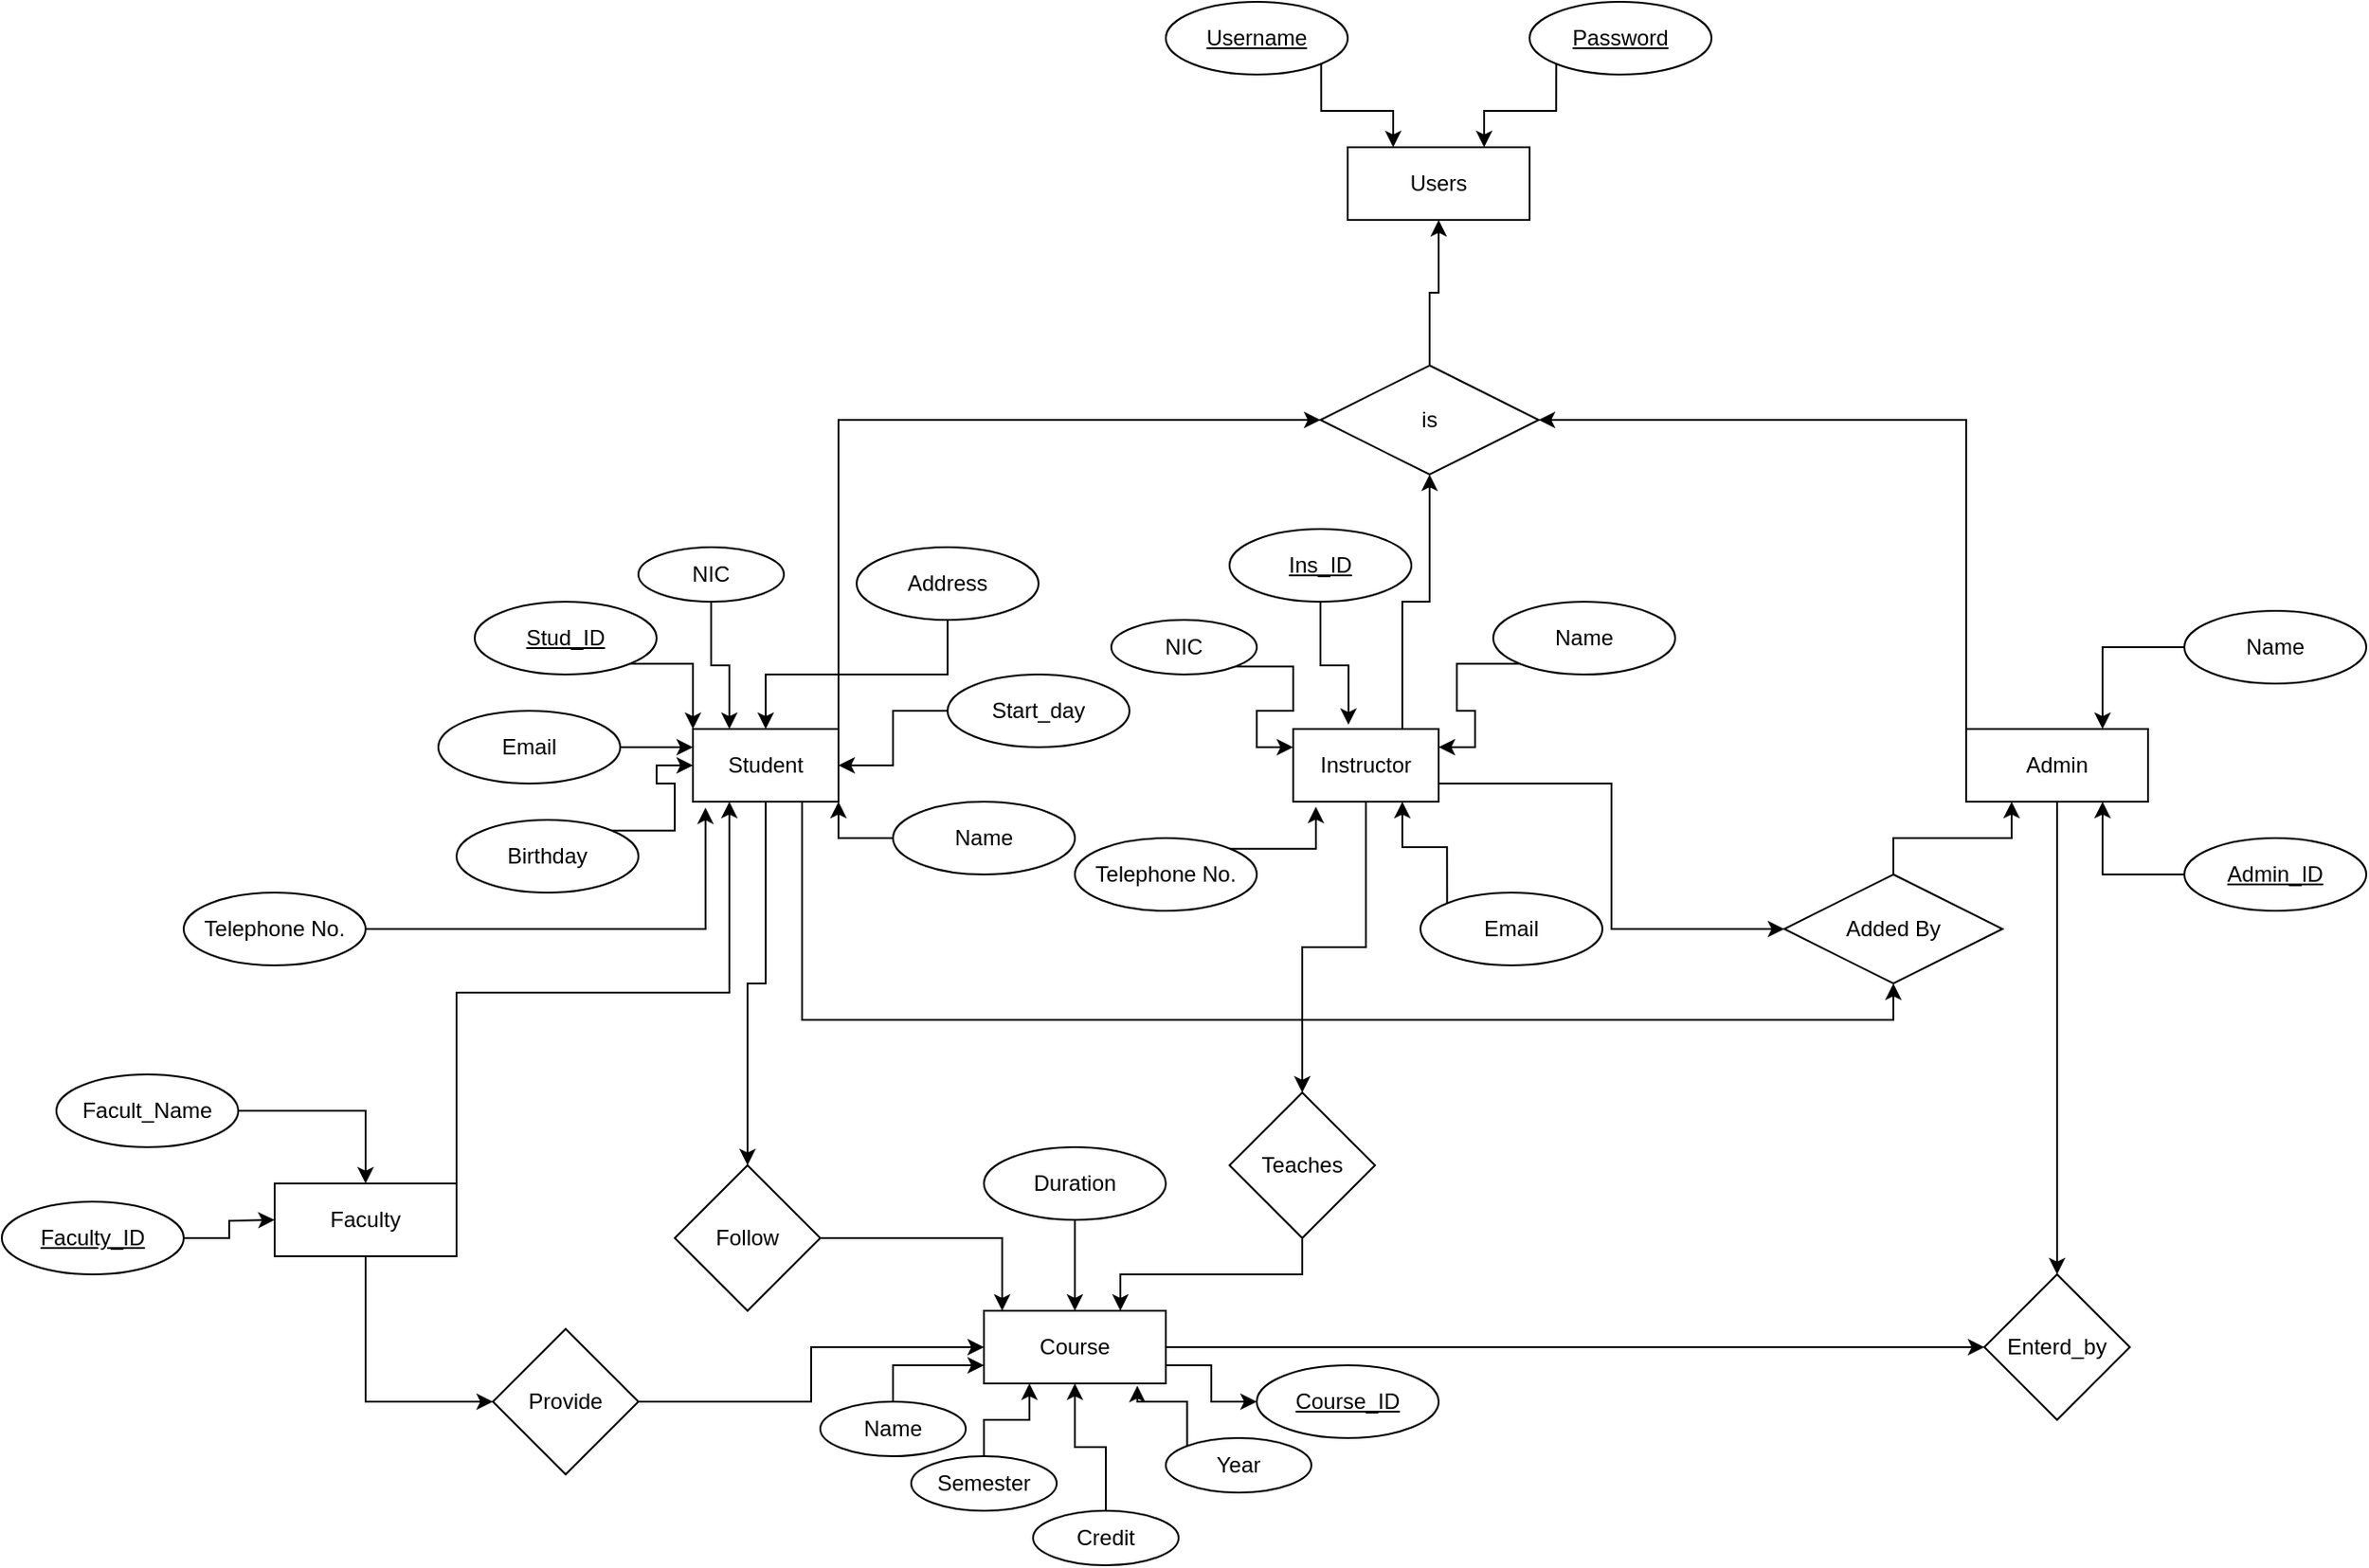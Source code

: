 <mxfile version="20.3.7" type="github">
  <diagram id="R2lEEEUBdFMjLlhIrx00" name="Page-1">
    <mxGraphModel dx="2020" dy="873" grid="1" gridSize="10" guides="1" tooltips="1" connect="1" arrows="1" fold="1" page="1" pageScale="1" pageWidth="1654" pageHeight="1169" math="0" shadow="0" extFonts="Permanent Marker^https://fonts.googleapis.com/css?family=Permanent+Marker">
      <root>
        <mxCell id="0" />
        <mxCell id="1" parent="0" />
        <mxCell id="FRMqzwrZNOb-Sqk7gH52-41" style="edgeStyle=orthogonalEdgeStyle;rounded=0;orthogonalLoop=1;jettySize=auto;html=1;exitX=1;exitY=0;exitDx=0;exitDy=0;entryX=0;entryY=0.5;entryDx=0;entryDy=0;" edge="1" parent="1" source="FRMqzwrZNOb-Sqk7gH52-1" target="FRMqzwrZNOb-Sqk7gH52-40">
          <mxGeometry relative="1" as="geometry" />
        </mxCell>
        <mxCell id="FRMqzwrZNOb-Sqk7gH52-51" style="edgeStyle=orthogonalEdgeStyle;rounded=0;orthogonalLoop=1;jettySize=auto;html=1;exitX=0.75;exitY=1;exitDx=0;exitDy=0;entryX=0.5;entryY=1;entryDx=0;entryDy=0;" edge="1" parent="1" source="FRMqzwrZNOb-Sqk7gH52-1" target="FRMqzwrZNOb-Sqk7gH52-47">
          <mxGeometry relative="1" as="geometry" />
        </mxCell>
        <mxCell id="FRMqzwrZNOb-Sqk7gH52-60" value="" style="edgeStyle=orthogonalEdgeStyle;rounded=0;orthogonalLoop=1;jettySize=auto;html=1;" edge="1" parent="1" source="FRMqzwrZNOb-Sqk7gH52-1" target="FRMqzwrZNOb-Sqk7gH52-59">
          <mxGeometry relative="1" as="geometry" />
        </mxCell>
        <mxCell id="FRMqzwrZNOb-Sqk7gH52-1" value="Student" style="whiteSpace=wrap;html=1;align=center;" vertex="1" parent="1">
          <mxGeometry x="560" y="570" width="80" height="40" as="geometry" />
        </mxCell>
        <mxCell id="FRMqzwrZNOb-Sqk7gH52-43" style="edgeStyle=orthogonalEdgeStyle;rounded=0;orthogonalLoop=1;jettySize=auto;html=1;exitX=0.5;exitY=1;exitDx=0;exitDy=0;" edge="1" parent="1" source="FRMqzwrZNOb-Sqk7gH52-2">
          <mxGeometry relative="1" as="geometry">
            <mxPoint x="930" y="610.25" as="targetPoint" />
          </mxGeometry>
        </mxCell>
        <mxCell id="FRMqzwrZNOb-Sqk7gH52-45" style="edgeStyle=orthogonalEdgeStyle;rounded=0;orthogonalLoop=1;jettySize=auto;html=1;exitX=0.75;exitY=0;exitDx=0;exitDy=0;" edge="1" parent="1" source="FRMqzwrZNOb-Sqk7gH52-2" target="FRMqzwrZNOb-Sqk7gH52-40">
          <mxGeometry relative="1" as="geometry" />
        </mxCell>
        <mxCell id="FRMqzwrZNOb-Sqk7gH52-49" style="edgeStyle=orthogonalEdgeStyle;rounded=0;orthogonalLoop=1;jettySize=auto;html=1;exitX=1;exitY=0.75;exitDx=0;exitDy=0;entryX=0;entryY=0.5;entryDx=0;entryDy=0;" edge="1" parent="1" source="FRMqzwrZNOb-Sqk7gH52-2" target="FRMqzwrZNOb-Sqk7gH52-47">
          <mxGeometry relative="1" as="geometry" />
        </mxCell>
        <mxCell id="FRMqzwrZNOb-Sqk7gH52-64" value="" style="edgeStyle=orthogonalEdgeStyle;rounded=0;orthogonalLoop=1;jettySize=auto;html=1;" edge="1" parent="1" source="FRMqzwrZNOb-Sqk7gH52-2" target="FRMqzwrZNOb-Sqk7gH52-63">
          <mxGeometry relative="1" as="geometry" />
        </mxCell>
        <mxCell id="FRMqzwrZNOb-Sqk7gH52-2" value="Instructor" style="whiteSpace=wrap;html=1;align=center;" vertex="1" parent="1">
          <mxGeometry x="890" y="570" width="80" height="40" as="geometry" />
        </mxCell>
        <mxCell id="FRMqzwrZNOb-Sqk7gH52-42" style="edgeStyle=orthogonalEdgeStyle;rounded=0;orthogonalLoop=1;jettySize=auto;html=1;exitX=0;exitY=0;exitDx=0;exitDy=0;entryX=1;entryY=0.5;entryDx=0;entryDy=0;" edge="1" parent="1" source="FRMqzwrZNOb-Sqk7gH52-3" target="FRMqzwrZNOb-Sqk7gH52-40">
          <mxGeometry relative="1" as="geometry" />
        </mxCell>
        <mxCell id="FRMqzwrZNOb-Sqk7gH52-68" value="" style="edgeStyle=orthogonalEdgeStyle;rounded=0;orthogonalLoop=1;jettySize=auto;html=1;" edge="1" parent="1" source="FRMqzwrZNOb-Sqk7gH52-3" target="FRMqzwrZNOb-Sqk7gH52-67">
          <mxGeometry relative="1" as="geometry" />
        </mxCell>
        <mxCell id="FRMqzwrZNOb-Sqk7gH52-3" value="Admin" style="whiteSpace=wrap;html=1;align=center;" vertex="1" parent="1">
          <mxGeometry x="1260" y="570" width="100" height="40" as="geometry" />
        </mxCell>
        <mxCell id="FRMqzwrZNOb-Sqk7gH52-16" style="edgeStyle=orthogonalEdgeStyle;rounded=0;orthogonalLoop=1;jettySize=auto;html=1;exitX=1;exitY=1;exitDx=0;exitDy=0;entryX=0;entryY=0;entryDx=0;entryDy=0;" edge="1" parent="1" source="FRMqzwrZNOb-Sqk7gH52-5" target="FRMqzwrZNOb-Sqk7gH52-1">
          <mxGeometry relative="1" as="geometry" />
        </mxCell>
        <mxCell id="FRMqzwrZNOb-Sqk7gH52-5" value="Stud_ID" style="ellipse;whiteSpace=wrap;html=1;align=center;fontStyle=4;" vertex="1" parent="1">
          <mxGeometry x="440" y="500" width="100" height="40" as="geometry" />
        </mxCell>
        <mxCell id="FRMqzwrZNOb-Sqk7gH52-55" style="edgeStyle=orthogonalEdgeStyle;rounded=0;orthogonalLoop=1;jettySize=auto;html=1;exitX=0;exitY=0.5;exitDx=0;exitDy=0;entryX=1;entryY=1;entryDx=0;entryDy=0;" edge="1" parent="1" source="FRMqzwrZNOb-Sqk7gH52-6" target="FRMqzwrZNOb-Sqk7gH52-1">
          <mxGeometry relative="1" as="geometry" />
        </mxCell>
        <mxCell id="FRMqzwrZNOb-Sqk7gH52-6" value="Name" style="ellipse;whiteSpace=wrap;html=1;align=center;" vertex="1" parent="1">
          <mxGeometry x="670" y="610" width="100" height="40" as="geometry" />
        </mxCell>
        <mxCell id="FRMqzwrZNOb-Sqk7gH52-13" style="edgeStyle=orthogonalEdgeStyle;rounded=0;orthogonalLoop=1;jettySize=auto;html=1;exitX=0.5;exitY=1;exitDx=0;exitDy=0;entryX=0.25;entryY=0;entryDx=0;entryDy=0;" edge="1" parent="1" source="FRMqzwrZNOb-Sqk7gH52-7" target="FRMqzwrZNOb-Sqk7gH52-1">
          <mxGeometry relative="1" as="geometry" />
        </mxCell>
        <mxCell id="FRMqzwrZNOb-Sqk7gH52-7" value="NIC" style="ellipse;whiteSpace=wrap;html=1;align=center;" vertex="1" parent="1">
          <mxGeometry x="530" y="470" width="80" height="30" as="geometry" />
        </mxCell>
        <mxCell id="FRMqzwrZNOb-Sqk7gH52-15" style="edgeStyle=orthogonalEdgeStyle;rounded=0;orthogonalLoop=1;jettySize=auto;html=1;exitX=0.5;exitY=1;exitDx=0;exitDy=0;entryX=0.5;entryY=0;entryDx=0;entryDy=0;" edge="1" parent="1" source="FRMqzwrZNOb-Sqk7gH52-8" target="FRMqzwrZNOb-Sqk7gH52-1">
          <mxGeometry relative="1" as="geometry" />
        </mxCell>
        <mxCell id="FRMqzwrZNOb-Sqk7gH52-8" value="Address" style="ellipse;whiteSpace=wrap;html=1;align=center;" vertex="1" parent="1">
          <mxGeometry x="650" y="470" width="100" height="40" as="geometry" />
        </mxCell>
        <mxCell id="FRMqzwrZNOb-Sqk7gH52-18" style="edgeStyle=orthogonalEdgeStyle;rounded=0;orthogonalLoop=1;jettySize=auto;html=1;exitX=1;exitY=0;exitDx=0;exitDy=0;entryX=0;entryY=0.5;entryDx=0;entryDy=0;" edge="1" parent="1" source="FRMqzwrZNOb-Sqk7gH52-9" target="FRMqzwrZNOb-Sqk7gH52-1">
          <mxGeometry relative="1" as="geometry" />
        </mxCell>
        <mxCell id="FRMqzwrZNOb-Sqk7gH52-9" value="Birthday" style="ellipse;whiteSpace=wrap;html=1;align=center;" vertex="1" parent="1">
          <mxGeometry x="430" y="620" width="100" height="40" as="geometry" />
        </mxCell>
        <mxCell id="FRMqzwrZNOb-Sqk7gH52-17" style="edgeStyle=orthogonalEdgeStyle;rounded=0;orthogonalLoop=1;jettySize=auto;html=1;exitX=1;exitY=0.5;exitDx=0;exitDy=0;entryX=0;entryY=0.25;entryDx=0;entryDy=0;" edge="1" parent="1" source="FRMqzwrZNOb-Sqk7gH52-10" target="FRMqzwrZNOb-Sqk7gH52-1">
          <mxGeometry relative="1" as="geometry" />
        </mxCell>
        <mxCell id="FRMqzwrZNOb-Sqk7gH52-10" value="Email" style="ellipse;whiteSpace=wrap;html=1;align=center;" vertex="1" parent="1">
          <mxGeometry x="420" y="560" width="100" height="40" as="geometry" />
        </mxCell>
        <mxCell id="FRMqzwrZNOb-Sqk7gH52-90" style="edgeStyle=orthogonalEdgeStyle;rounded=0;orthogonalLoop=1;jettySize=auto;html=1;exitX=1;exitY=0.5;exitDx=0;exitDy=0;entryX=0.086;entryY=1.081;entryDx=0;entryDy=0;entryPerimeter=0;" edge="1" parent="1" source="FRMqzwrZNOb-Sqk7gH52-11" target="FRMqzwrZNOb-Sqk7gH52-1">
          <mxGeometry relative="1" as="geometry" />
        </mxCell>
        <mxCell id="FRMqzwrZNOb-Sqk7gH52-11" value="Telephone No." style="ellipse;whiteSpace=wrap;html=1;align=center;" vertex="1" parent="1">
          <mxGeometry x="280" y="660" width="100" height="40" as="geometry" />
        </mxCell>
        <mxCell id="FRMqzwrZNOb-Sqk7gH52-28" style="edgeStyle=orthogonalEdgeStyle;rounded=0;orthogonalLoop=1;jettySize=auto;html=1;exitX=1;exitY=1;exitDx=0;exitDy=0;entryX=0;entryY=0.25;entryDx=0;entryDy=0;" edge="1" parent="1" source="FRMqzwrZNOb-Sqk7gH52-21" target="FRMqzwrZNOb-Sqk7gH52-2">
          <mxGeometry relative="1" as="geometry" />
        </mxCell>
        <mxCell id="FRMqzwrZNOb-Sqk7gH52-21" value="NIC" style="ellipse;whiteSpace=wrap;html=1;align=center;" vertex="1" parent="1">
          <mxGeometry x="790" y="510" width="80" height="30" as="geometry" />
        </mxCell>
        <mxCell id="FRMqzwrZNOb-Sqk7gH52-30" style="edgeStyle=orthogonalEdgeStyle;rounded=0;orthogonalLoop=1;jettySize=auto;html=1;exitX=0;exitY=0;exitDx=0;exitDy=0;entryX=0.75;entryY=1;entryDx=0;entryDy=0;" edge="1" parent="1" source="FRMqzwrZNOb-Sqk7gH52-22" target="FRMqzwrZNOb-Sqk7gH52-2">
          <mxGeometry relative="1" as="geometry" />
        </mxCell>
        <mxCell id="FRMqzwrZNOb-Sqk7gH52-22" value="Email" style="ellipse;whiteSpace=wrap;html=1;align=center;" vertex="1" parent="1">
          <mxGeometry x="960" y="660" width="100" height="40" as="geometry" />
        </mxCell>
        <mxCell id="FRMqzwrZNOb-Sqk7gH52-29" style="edgeStyle=orthogonalEdgeStyle;rounded=0;orthogonalLoop=1;jettySize=auto;html=1;exitX=1;exitY=0;exitDx=0;exitDy=0;entryX=0.156;entryY=1.069;entryDx=0;entryDy=0;entryPerimeter=0;" edge="1" parent="1" source="FRMqzwrZNOb-Sqk7gH52-23" target="FRMqzwrZNOb-Sqk7gH52-2">
          <mxGeometry relative="1" as="geometry" />
        </mxCell>
        <mxCell id="FRMqzwrZNOb-Sqk7gH52-23" value="Telephone No." style="ellipse;whiteSpace=wrap;html=1;align=center;" vertex="1" parent="1">
          <mxGeometry x="770" y="630" width="100" height="40" as="geometry" />
        </mxCell>
        <mxCell id="FRMqzwrZNOb-Sqk7gH52-27" style="edgeStyle=orthogonalEdgeStyle;rounded=0;orthogonalLoop=1;jettySize=auto;html=1;exitX=0;exitY=1;exitDx=0;exitDy=0;entryX=1;entryY=0.25;entryDx=0;entryDy=0;" edge="1" parent="1" source="FRMqzwrZNOb-Sqk7gH52-24" target="FRMqzwrZNOb-Sqk7gH52-2">
          <mxGeometry relative="1" as="geometry" />
        </mxCell>
        <mxCell id="FRMqzwrZNOb-Sqk7gH52-24" value="Name" style="ellipse;whiteSpace=wrap;html=1;align=center;" vertex="1" parent="1">
          <mxGeometry x="1000" y="500" width="100" height="40" as="geometry" />
        </mxCell>
        <mxCell id="FRMqzwrZNOb-Sqk7gH52-56" style="edgeStyle=orthogonalEdgeStyle;rounded=0;orthogonalLoop=1;jettySize=auto;html=1;exitX=0.5;exitY=1;exitDx=0;exitDy=0;entryX=0.38;entryY=-0.058;entryDx=0;entryDy=0;entryPerimeter=0;" edge="1" parent="1" source="FRMqzwrZNOb-Sqk7gH52-25" target="FRMqzwrZNOb-Sqk7gH52-2">
          <mxGeometry relative="1" as="geometry" />
        </mxCell>
        <mxCell id="FRMqzwrZNOb-Sqk7gH52-25" value="Ins_ID" style="ellipse;whiteSpace=wrap;html=1;align=center;fontStyle=4;" vertex="1" parent="1">
          <mxGeometry x="855" y="460" width="100" height="40" as="geometry" />
        </mxCell>
        <mxCell id="FRMqzwrZNOb-Sqk7gH52-33" style="edgeStyle=orthogonalEdgeStyle;rounded=0;orthogonalLoop=1;jettySize=auto;html=1;exitX=0;exitY=0.5;exitDx=0;exitDy=0;entryX=0.75;entryY=0;entryDx=0;entryDy=0;" edge="1" parent="1" source="FRMqzwrZNOb-Sqk7gH52-31" target="FRMqzwrZNOb-Sqk7gH52-3">
          <mxGeometry relative="1" as="geometry" />
        </mxCell>
        <mxCell id="FRMqzwrZNOb-Sqk7gH52-31" value="Name" style="ellipse;whiteSpace=wrap;html=1;align=center;" vertex="1" parent="1">
          <mxGeometry x="1380" y="505" width="100" height="40" as="geometry" />
        </mxCell>
        <mxCell id="FRMqzwrZNOb-Sqk7gH52-34" style="edgeStyle=orthogonalEdgeStyle;rounded=0;orthogonalLoop=1;jettySize=auto;html=1;exitX=0;exitY=0.5;exitDx=0;exitDy=0;entryX=0.75;entryY=1;entryDx=0;entryDy=0;" edge="1" parent="1" source="FRMqzwrZNOb-Sqk7gH52-32" target="FRMqzwrZNOb-Sqk7gH52-3">
          <mxGeometry relative="1" as="geometry" />
        </mxCell>
        <mxCell id="FRMqzwrZNOb-Sqk7gH52-32" value="Admin_ID" style="ellipse;whiteSpace=wrap;html=1;align=center;fontStyle=4;" vertex="1" parent="1">
          <mxGeometry x="1380" y="630" width="100" height="40" as="geometry" />
        </mxCell>
        <mxCell id="FRMqzwrZNOb-Sqk7gH52-35" value="Users" style="whiteSpace=wrap;html=1;align=center;" vertex="1" parent="1">
          <mxGeometry x="920" y="250" width="100" height="40" as="geometry" />
        </mxCell>
        <mxCell id="FRMqzwrZNOb-Sqk7gH52-38" style="edgeStyle=orthogonalEdgeStyle;rounded=0;orthogonalLoop=1;jettySize=auto;html=1;exitX=1;exitY=1;exitDx=0;exitDy=0;entryX=0.25;entryY=0;entryDx=0;entryDy=0;" edge="1" parent="1" source="FRMqzwrZNOb-Sqk7gH52-36" target="FRMqzwrZNOb-Sqk7gH52-35">
          <mxGeometry relative="1" as="geometry" />
        </mxCell>
        <mxCell id="FRMqzwrZNOb-Sqk7gH52-36" value="Username" style="ellipse;whiteSpace=wrap;html=1;align=center;fontStyle=4;" vertex="1" parent="1">
          <mxGeometry x="820" y="170" width="100" height="40" as="geometry" />
        </mxCell>
        <mxCell id="FRMqzwrZNOb-Sqk7gH52-39" style="edgeStyle=orthogonalEdgeStyle;rounded=0;orthogonalLoop=1;jettySize=auto;html=1;exitX=0;exitY=1;exitDx=0;exitDy=0;entryX=0.75;entryY=0;entryDx=0;entryDy=0;" edge="1" parent="1" source="FRMqzwrZNOb-Sqk7gH52-37" target="FRMqzwrZNOb-Sqk7gH52-35">
          <mxGeometry relative="1" as="geometry" />
        </mxCell>
        <mxCell id="FRMqzwrZNOb-Sqk7gH52-37" value="Password" style="ellipse;whiteSpace=wrap;html=1;align=center;fontStyle=4;" vertex="1" parent="1">
          <mxGeometry x="1020" y="170" width="100" height="40" as="geometry" />
        </mxCell>
        <mxCell id="FRMqzwrZNOb-Sqk7gH52-46" style="edgeStyle=orthogonalEdgeStyle;rounded=0;orthogonalLoop=1;jettySize=auto;html=1;exitX=0.5;exitY=0;exitDx=0;exitDy=0;entryX=0.5;entryY=1;entryDx=0;entryDy=0;" edge="1" parent="1" source="FRMqzwrZNOb-Sqk7gH52-40" target="FRMqzwrZNOb-Sqk7gH52-35">
          <mxGeometry relative="1" as="geometry">
            <mxPoint x="965" y="300" as="targetPoint" />
          </mxGeometry>
        </mxCell>
        <mxCell id="FRMqzwrZNOb-Sqk7gH52-40" value="is" style="shape=rhombus;perimeter=rhombusPerimeter;whiteSpace=wrap;html=1;align=center;" vertex="1" parent="1">
          <mxGeometry x="905" y="370" width="120" height="60" as="geometry" />
        </mxCell>
        <mxCell id="FRMqzwrZNOb-Sqk7gH52-48" style="edgeStyle=orthogonalEdgeStyle;rounded=0;orthogonalLoop=1;jettySize=auto;html=1;exitX=0.5;exitY=0;exitDx=0;exitDy=0;entryX=0.25;entryY=1;entryDx=0;entryDy=0;" edge="1" parent="1" source="FRMqzwrZNOb-Sqk7gH52-47" target="FRMqzwrZNOb-Sqk7gH52-3">
          <mxGeometry relative="1" as="geometry" />
        </mxCell>
        <mxCell id="FRMqzwrZNOb-Sqk7gH52-47" value="Added By" style="shape=rhombus;perimeter=rhombusPerimeter;whiteSpace=wrap;html=1;align=center;" vertex="1" parent="1">
          <mxGeometry x="1160" y="650" width="120" height="60" as="geometry" />
        </mxCell>
        <mxCell id="FRMqzwrZNOb-Sqk7gH52-54" value="" style="edgeStyle=orthogonalEdgeStyle;rounded=0;orthogonalLoop=1;jettySize=auto;html=1;" edge="1" parent="1" source="FRMqzwrZNOb-Sqk7gH52-52" target="FRMqzwrZNOb-Sqk7gH52-1">
          <mxGeometry relative="1" as="geometry" />
        </mxCell>
        <mxCell id="FRMqzwrZNOb-Sqk7gH52-52" value="Start_day" style="ellipse;whiteSpace=wrap;html=1;align=center;" vertex="1" parent="1">
          <mxGeometry x="700" y="540" width="100" height="40" as="geometry" />
        </mxCell>
        <mxCell id="FRMqzwrZNOb-Sqk7gH52-69" style="edgeStyle=orthogonalEdgeStyle;rounded=0;orthogonalLoop=1;jettySize=auto;html=1;exitX=1;exitY=0.5;exitDx=0;exitDy=0;entryX=0;entryY=0.5;entryDx=0;entryDy=0;" edge="1" parent="1" source="FRMqzwrZNOb-Sqk7gH52-57" target="FRMqzwrZNOb-Sqk7gH52-67">
          <mxGeometry relative="1" as="geometry" />
        </mxCell>
        <mxCell id="FRMqzwrZNOb-Sqk7gH52-84" style="edgeStyle=orthogonalEdgeStyle;rounded=0;orthogonalLoop=1;jettySize=auto;html=1;exitX=1;exitY=0.75;exitDx=0;exitDy=0;entryX=0;entryY=0.5;entryDx=0;entryDy=0;" edge="1" parent="1" source="FRMqzwrZNOb-Sqk7gH52-57" target="FRMqzwrZNOb-Sqk7gH52-79">
          <mxGeometry relative="1" as="geometry" />
        </mxCell>
        <mxCell id="FRMqzwrZNOb-Sqk7gH52-57" value="Course" style="whiteSpace=wrap;html=1;align=center;" vertex="1" parent="1">
          <mxGeometry x="720" y="890" width="100" height="40" as="geometry" />
        </mxCell>
        <mxCell id="FRMqzwrZNOb-Sqk7gH52-96" style="edgeStyle=orthogonalEdgeStyle;rounded=0;orthogonalLoop=1;jettySize=auto;html=1;exitX=1;exitY=0.5;exitDx=0;exitDy=0;entryX=0.1;entryY=0;entryDx=0;entryDy=0;entryPerimeter=0;" edge="1" parent="1" source="FRMqzwrZNOb-Sqk7gH52-59" target="FRMqzwrZNOb-Sqk7gH52-57">
          <mxGeometry relative="1" as="geometry" />
        </mxCell>
        <mxCell id="FRMqzwrZNOb-Sqk7gH52-59" value="Follow" style="rhombus;whiteSpace=wrap;html=1;" vertex="1" parent="1">
          <mxGeometry x="550" y="810" width="80" height="80" as="geometry" />
        </mxCell>
        <mxCell id="FRMqzwrZNOb-Sqk7gH52-65" style="edgeStyle=orthogonalEdgeStyle;rounded=0;orthogonalLoop=1;jettySize=auto;html=1;exitX=0.5;exitY=1;exitDx=0;exitDy=0;entryX=0.75;entryY=0;entryDx=0;entryDy=0;" edge="1" parent="1" source="FRMqzwrZNOb-Sqk7gH52-63" target="FRMqzwrZNOb-Sqk7gH52-57">
          <mxGeometry relative="1" as="geometry" />
        </mxCell>
        <mxCell id="FRMqzwrZNOb-Sqk7gH52-63" value="Teaches" style="rhombus;whiteSpace=wrap;html=1;" vertex="1" parent="1">
          <mxGeometry x="855" y="770" width="80" height="80" as="geometry" />
        </mxCell>
        <mxCell id="FRMqzwrZNOb-Sqk7gH52-67" value="Enterd_by" style="rhombus;whiteSpace=wrap;html=1;" vertex="1" parent="1">
          <mxGeometry x="1270" y="870" width="80" height="80" as="geometry" />
        </mxCell>
        <mxCell id="FRMqzwrZNOb-Sqk7gH52-71" style="edgeStyle=orthogonalEdgeStyle;rounded=0;orthogonalLoop=1;jettySize=auto;html=1;exitX=1;exitY=0;exitDx=0;exitDy=0;entryX=0.25;entryY=1;entryDx=0;entryDy=0;" edge="1" parent="1" source="FRMqzwrZNOb-Sqk7gH52-70" target="FRMqzwrZNOb-Sqk7gH52-1">
          <mxGeometry relative="1" as="geometry" />
        </mxCell>
        <mxCell id="FRMqzwrZNOb-Sqk7gH52-74" style="edgeStyle=orthogonalEdgeStyle;rounded=0;orthogonalLoop=1;jettySize=auto;html=1;exitX=0.5;exitY=1;exitDx=0;exitDy=0;entryX=0;entryY=0.5;entryDx=0;entryDy=0;" edge="1" parent="1" source="FRMqzwrZNOb-Sqk7gH52-70" target="FRMqzwrZNOb-Sqk7gH52-72">
          <mxGeometry relative="1" as="geometry" />
        </mxCell>
        <mxCell id="FRMqzwrZNOb-Sqk7gH52-70" value="Faculty" style="whiteSpace=wrap;html=1;align=center;" vertex="1" parent="1">
          <mxGeometry x="330" y="820" width="100" height="40" as="geometry" />
        </mxCell>
        <mxCell id="FRMqzwrZNOb-Sqk7gH52-75" style="edgeStyle=orthogonalEdgeStyle;rounded=0;orthogonalLoop=1;jettySize=auto;html=1;exitX=1;exitY=0.5;exitDx=0;exitDy=0;entryX=0;entryY=0.5;entryDx=0;entryDy=0;" edge="1" parent="1" source="FRMqzwrZNOb-Sqk7gH52-72" target="FRMqzwrZNOb-Sqk7gH52-57">
          <mxGeometry relative="1" as="geometry" />
        </mxCell>
        <mxCell id="FRMqzwrZNOb-Sqk7gH52-72" value="Provide" style="rhombus;whiteSpace=wrap;html=1;" vertex="1" parent="1">
          <mxGeometry x="450" y="900" width="80" height="80" as="geometry" />
        </mxCell>
        <mxCell id="FRMqzwrZNOb-Sqk7gH52-80" style="edgeStyle=orthogonalEdgeStyle;rounded=0;orthogonalLoop=1;jettySize=auto;html=1;exitX=0.5;exitY=0;exitDx=0;exitDy=0;entryX=0;entryY=0.75;entryDx=0;entryDy=0;" edge="1" parent="1" source="FRMqzwrZNOb-Sqk7gH52-76" target="FRMqzwrZNOb-Sqk7gH52-57">
          <mxGeometry relative="1" as="geometry" />
        </mxCell>
        <mxCell id="FRMqzwrZNOb-Sqk7gH52-76" value="Name" style="ellipse;whiteSpace=wrap;html=1;align=center;" vertex="1" parent="1">
          <mxGeometry x="630" y="940" width="80" height="30" as="geometry" />
        </mxCell>
        <mxCell id="FRMqzwrZNOb-Sqk7gH52-81" style="edgeStyle=orthogonalEdgeStyle;rounded=0;orthogonalLoop=1;jettySize=auto;html=1;exitX=0.5;exitY=0;exitDx=0;exitDy=0;entryX=0.25;entryY=1;entryDx=0;entryDy=0;" edge="1" parent="1" source="FRMqzwrZNOb-Sqk7gH52-77" target="FRMqzwrZNOb-Sqk7gH52-57">
          <mxGeometry relative="1" as="geometry" />
        </mxCell>
        <mxCell id="FRMqzwrZNOb-Sqk7gH52-77" value="Semester" style="ellipse;whiteSpace=wrap;html=1;align=center;" vertex="1" parent="1">
          <mxGeometry x="680" y="970" width="80" height="30" as="geometry" />
        </mxCell>
        <mxCell id="FRMqzwrZNOb-Sqk7gH52-86" style="edgeStyle=orthogonalEdgeStyle;rounded=0;orthogonalLoop=1;jettySize=auto;html=1;exitX=0;exitY=0;exitDx=0;exitDy=0;entryX=0.843;entryY=1.032;entryDx=0;entryDy=0;entryPerimeter=0;" edge="1" parent="1" source="FRMqzwrZNOb-Sqk7gH52-78" target="FRMqzwrZNOb-Sqk7gH52-57">
          <mxGeometry relative="1" as="geometry" />
        </mxCell>
        <mxCell id="FRMqzwrZNOb-Sqk7gH52-78" value="Year" style="ellipse;whiteSpace=wrap;html=1;align=center;" vertex="1" parent="1">
          <mxGeometry x="820" y="960" width="80" height="30" as="geometry" />
        </mxCell>
        <mxCell id="FRMqzwrZNOb-Sqk7gH52-79" value="Course_ID" style="ellipse;whiteSpace=wrap;html=1;align=center;fontStyle=4;" vertex="1" parent="1">
          <mxGeometry x="870" y="920" width="100" height="40" as="geometry" />
        </mxCell>
        <mxCell id="FRMqzwrZNOb-Sqk7gH52-89" style="edgeStyle=orthogonalEdgeStyle;rounded=0;orthogonalLoop=1;jettySize=auto;html=1;exitX=0.5;exitY=0;exitDx=0;exitDy=0;entryX=0.5;entryY=1;entryDx=0;entryDy=0;" edge="1" parent="1" source="FRMqzwrZNOb-Sqk7gH52-87" target="FRMqzwrZNOb-Sqk7gH52-57">
          <mxGeometry relative="1" as="geometry" />
        </mxCell>
        <mxCell id="FRMqzwrZNOb-Sqk7gH52-87" value="Credit" style="ellipse;whiteSpace=wrap;html=1;align=center;" vertex="1" parent="1">
          <mxGeometry x="747" y="1000" width="80" height="30" as="geometry" />
        </mxCell>
        <mxCell id="FRMqzwrZNOb-Sqk7gH52-92" style="edgeStyle=orthogonalEdgeStyle;rounded=0;orthogonalLoop=1;jettySize=auto;html=1;exitX=1;exitY=0.5;exitDx=0;exitDy=0;entryX=0.5;entryY=0;entryDx=0;entryDy=0;" edge="1" parent="1" source="FRMqzwrZNOb-Sqk7gH52-91" target="FRMqzwrZNOb-Sqk7gH52-70">
          <mxGeometry relative="1" as="geometry" />
        </mxCell>
        <mxCell id="FRMqzwrZNOb-Sqk7gH52-91" value="Facult_Name" style="ellipse;whiteSpace=wrap;html=1;align=center;" vertex="1" parent="1">
          <mxGeometry x="210" y="760" width="100" height="40" as="geometry" />
        </mxCell>
        <mxCell id="FRMqzwrZNOb-Sqk7gH52-95" style="edgeStyle=orthogonalEdgeStyle;rounded=0;orthogonalLoop=1;jettySize=auto;html=1;exitX=1;exitY=0.5;exitDx=0;exitDy=0;" edge="1" parent="1" source="FRMqzwrZNOb-Sqk7gH52-94">
          <mxGeometry relative="1" as="geometry">
            <mxPoint x="330" y="840" as="targetPoint" />
          </mxGeometry>
        </mxCell>
        <mxCell id="FRMqzwrZNOb-Sqk7gH52-94" value="Faculty_ID" style="ellipse;whiteSpace=wrap;html=1;align=center;fontStyle=4;" vertex="1" parent="1">
          <mxGeometry x="180" y="830" width="100" height="40" as="geometry" />
        </mxCell>
        <mxCell id="FRMqzwrZNOb-Sqk7gH52-98" style="edgeStyle=orthogonalEdgeStyle;rounded=0;orthogonalLoop=1;jettySize=auto;html=1;exitX=0.5;exitY=1;exitDx=0;exitDy=0;entryX=0.5;entryY=0;entryDx=0;entryDy=0;" edge="1" parent="1" source="FRMqzwrZNOb-Sqk7gH52-97" target="FRMqzwrZNOb-Sqk7gH52-57">
          <mxGeometry relative="1" as="geometry" />
        </mxCell>
        <mxCell id="FRMqzwrZNOb-Sqk7gH52-97" value="Duration" style="ellipse;whiteSpace=wrap;html=1;align=center;" vertex="1" parent="1">
          <mxGeometry x="720" y="800" width="100" height="40" as="geometry" />
        </mxCell>
      </root>
    </mxGraphModel>
  </diagram>
</mxfile>
